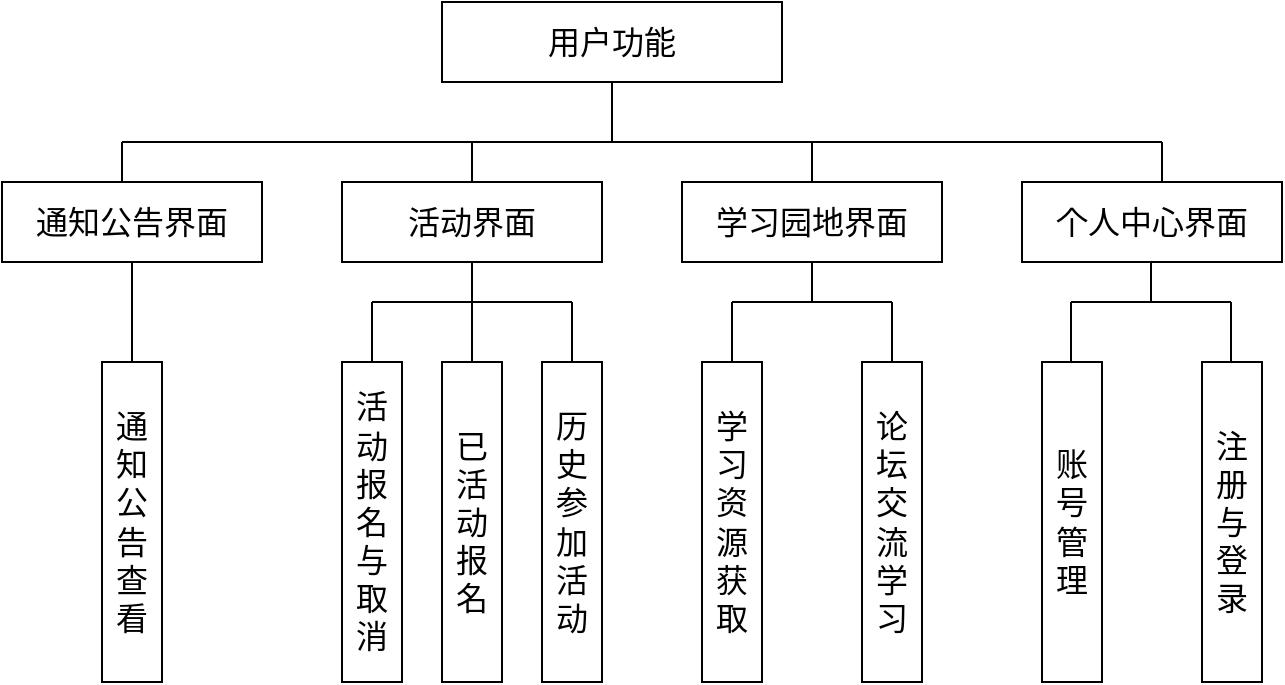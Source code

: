 <mxfile version="24.8.9">
  <diagram name="第 1 页" id="d7DMFSMqocsldpGwPhaN">
    <mxGraphModel dx="922" dy="538" grid="1" gridSize="10" guides="1" tooltips="1" connect="1" arrows="1" fold="1" page="1" pageScale="1" pageWidth="827" pageHeight="1169" math="0" shadow="0">
      <root>
        <mxCell id="0" />
        <mxCell id="1" parent="0" />
        <mxCell id="zjHawZvC_MvOJkUWjoQD-1" value="&lt;font style=&quot;font-size: 16px;&quot;&gt;用户功能&lt;br&gt;&lt;/font&gt;" style="rounded=0;whiteSpace=wrap;html=1;" parent="1" vertex="1">
          <mxGeometry x="220" y="30" width="170" height="40" as="geometry" />
        </mxCell>
        <mxCell id="zjHawZvC_MvOJkUWjoQD-2" value="&lt;font style=&quot;font-size: 16px;&quot;&gt;通知公告查看&lt;/font&gt;" style="rounded=0;whiteSpace=wrap;html=1;" parent="1" vertex="1">
          <mxGeometry x="50" y="210" width="30" height="160" as="geometry" />
        </mxCell>
        <mxCell id="zjHawZvC_MvOJkUWjoQD-3" value="&lt;font style=&quot;font-size: 16px;&quot;&gt;活动报名与取消&lt;/font&gt;" style="rounded=0;whiteSpace=wrap;html=1;" parent="1" vertex="1">
          <mxGeometry x="170" y="210" width="30" height="160" as="geometry" />
        </mxCell>
        <mxCell id="zjHawZvC_MvOJkUWjoQD-4" value="&lt;font style=&quot;font-size: 16px;&quot;&gt;学习资源获取&lt;/font&gt;" style="rounded=0;whiteSpace=wrap;html=1;" parent="1" vertex="1">
          <mxGeometry x="350" y="210" width="30" height="160" as="geometry" />
        </mxCell>
        <mxCell id="zjHawZvC_MvOJkUWjoQD-5" value="&lt;font style=&quot;font-size: 16px;&quot;&gt;账号管理&lt;/font&gt;" style="rounded=0;whiteSpace=wrap;html=1;" parent="1" vertex="1">
          <mxGeometry x="520" y="210" width="30" height="160" as="geometry" />
        </mxCell>
        <mxCell id="HqsENomz45qZTFrSsJ_j-1" value="&lt;font style=&quot;font-size: 16px;&quot;&gt;通知公告界面&lt;/font&gt;" style="rounded=0;whiteSpace=wrap;html=1;" parent="1" vertex="1">
          <mxGeometry y="120" width="130" height="40" as="geometry" />
        </mxCell>
        <mxCell id="HqsENomz45qZTFrSsJ_j-2" value="&lt;font style=&quot;font-size: 16px;&quot;&gt;活动界面&lt;br&gt;&lt;/font&gt;" style="rounded=0;whiteSpace=wrap;html=1;" parent="1" vertex="1">
          <mxGeometry x="170" y="120" width="130" height="40" as="geometry" />
        </mxCell>
        <mxCell id="HqsENomz45qZTFrSsJ_j-3" value="&lt;font style=&quot;font-size: 16px;&quot;&gt;学习园地界面&lt;/font&gt;" style="rounded=0;whiteSpace=wrap;html=1;" parent="1" vertex="1">
          <mxGeometry x="340" y="120" width="130" height="40" as="geometry" />
        </mxCell>
        <mxCell id="HqsENomz45qZTFrSsJ_j-4" value="&lt;font style=&quot;font-size: 16px;&quot;&gt;个人中心界面&lt;/font&gt;" style="rounded=0;whiteSpace=wrap;html=1;" parent="1" vertex="1">
          <mxGeometry x="510" y="120" width="130" height="40" as="geometry" />
        </mxCell>
        <mxCell id="HqsENomz45qZTFrSsJ_j-5" value="&lt;font style=&quot;font-size: 16px;&quot;&gt;已活动报名&lt;/font&gt;" style="rounded=0;whiteSpace=wrap;html=1;" parent="1" vertex="1">
          <mxGeometry x="220" y="210" width="30" height="160" as="geometry" />
        </mxCell>
        <mxCell id="HqsENomz45qZTFrSsJ_j-6" value="&lt;font style=&quot;font-size: 16px;&quot;&gt;历史参加活动&lt;/font&gt;" style="rounded=0;whiteSpace=wrap;html=1;" parent="1" vertex="1">
          <mxGeometry x="270" y="210" width="30" height="160" as="geometry" />
        </mxCell>
        <mxCell id="HqsENomz45qZTFrSsJ_j-7" value="&lt;font style=&quot;font-size: 16px;&quot;&gt;论坛交流学习&lt;/font&gt;" style="rounded=0;whiteSpace=wrap;html=1;" parent="1" vertex="1">
          <mxGeometry x="430" y="210" width="30" height="160" as="geometry" />
        </mxCell>
        <mxCell id="HqsENomz45qZTFrSsJ_j-8" value="" style="endArrow=none;html=1;rounded=0;entryX=0.5;entryY=1;entryDx=0;entryDy=0;" parent="1" target="zjHawZvC_MvOJkUWjoQD-1" edge="1">
          <mxGeometry width="50" height="50" relative="1" as="geometry">
            <mxPoint x="305" y="100" as="sourcePoint" />
            <mxPoint x="300" y="90" as="targetPoint" />
          </mxGeometry>
        </mxCell>
        <mxCell id="HqsENomz45qZTFrSsJ_j-9" value="" style="endArrow=none;html=1;rounded=0;" parent="1" edge="1">
          <mxGeometry width="50" height="50" relative="1" as="geometry">
            <mxPoint x="60" y="100" as="sourcePoint" />
            <mxPoint x="580" y="100" as="targetPoint" />
          </mxGeometry>
        </mxCell>
        <mxCell id="HqsENomz45qZTFrSsJ_j-10" value="" style="endArrow=none;html=1;rounded=0;" parent="1" edge="1">
          <mxGeometry width="50" height="50" relative="1" as="geometry">
            <mxPoint x="60" y="120" as="sourcePoint" />
            <mxPoint x="60" y="100" as="targetPoint" />
          </mxGeometry>
        </mxCell>
        <mxCell id="HqsENomz45qZTFrSsJ_j-11" value="" style="endArrow=none;html=1;rounded=0;" parent="1" edge="1">
          <mxGeometry width="50" height="50" relative="1" as="geometry">
            <mxPoint x="580" y="120" as="sourcePoint" />
            <mxPoint x="580" y="100" as="targetPoint" />
          </mxGeometry>
        </mxCell>
        <mxCell id="HqsENomz45qZTFrSsJ_j-12" value="" style="endArrow=none;html=1;rounded=0;exitX=0.5;exitY=0;exitDx=0;exitDy=0;" parent="1" source="HqsENomz45qZTFrSsJ_j-2" edge="1">
          <mxGeometry width="50" height="50" relative="1" as="geometry">
            <mxPoint x="160" y="130" as="sourcePoint" />
            <mxPoint x="235" y="100" as="targetPoint" />
          </mxGeometry>
        </mxCell>
        <mxCell id="HqsENomz45qZTFrSsJ_j-13" value="" style="endArrow=none;html=1;rounded=0;exitX=0.5;exitY=0;exitDx=0;exitDy=0;" parent="1" source="HqsENomz45qZTFrSsJ_j-3" edge="1">
          <mxGeometry width="50" height="50" relative="1" as="geometry">
            <mxPoint x="420" y="90" as="sourcePoint" />
            <mxPoint x="405" y="100" as="targetPoint" />
          </mxGeometry>
        </mxCell>
        <mxCell id="HqsENomz45qZTFrSsJ_j-14" value="" style="endArrow=none;html=1;rounded=0;exitX=0.5;exitY=0;exitDx=0;exitDy=0;entryX=0.5;entryY=1;entryDx=0;entryDy=0;" parent="1" source="zjHawZvC_MvOJkUWjoQD-2" target="HqsENomz45qZTFrSsJ_j-1" edge="1">
          <mxGeometry width="50" height="50" relative="1" as="geometry">
            <mxPoint x="20" y="210" as="sourcePoint" />
            <mxPoint x="70" y="160" as="targetPoint" />
          </mxGeometry>
        </mxCell>
        <mxCell id="HqsENomz45qZTFrSsJ_j-16" value="" style="endArrow=none;html=1;rounded=0;entryX=0.5;entryY=1;entryDx=0;entryDy=0;" parent="1" target="HqsENomz45qZTFrSsJ_j-3" edge="1">
          <mxGeometry width="50" height="50" relative="1" as="geometry">
            <mxPoint x="405" y="180" as="sourcePoint" />
            <mxPoint x="410" y="170" as="targetPoint" />
          </mxGeometry>
        </mxCell>
        <mxCell id="HqsENomz45qZTFrSsJ_j-17" value="" style="endArrow=none;html=1;rounded=0;entryX=0.5;entryY=0;entryDx=0;entryDy=0;" parent="1" target="HqsENomz45qZTFrSsJ_j-7" edge="1">
          <mxGeometry width="50" height="50" relative="1" as="geometry">
            <mxPoint x="445" y="180" as="sourcePoint" />
            <mxPoint x="380" y="180" as="targetPoint" />
          </mxGeometry>
        </mxCell>
        <mxCell id="HqsENomz45qZTFrSsJ_j-18" value="" style="endArrow=none;html=1;rounded=0;exitX=0.5;exitY=0;exitDx=0;exitDy=0;" parent="1" source="zjHawZvC_MvOJkUWjoQD-4" edge="1">
          <mxGeometry width="50" height="50" relative="1" as="geometry">
            <mxPoint x="370" y="240" as="sourcePoint" />
            <mxPoint x="365" y="180" as="targetPoint" />
          </mxGeometry>
        </mxCell>
        <mxCell id="HqsENomz45qZTFrSsJ_j-19" value="" style="endArrow=none;html=1;rounded=0;" parent="1" edge="1">
          <mxGeometry width="50" height="50" relative="1" as="geometry">
            <mxPoint x="365" y="180" as="sourcePoint" />
            <mxPoint x="445" y="180" as="targetPoint" />
          </mxGeometry>
        </mxCell>
        <mxCell id="HqsENomz45qZTFrSsJ_j-20" value="" style="endArrow=none;html=1;rounded=0;entryX=0.5;entryY=1;entryDx=0;entryDy=0;" parent="1" target="HqsENomz45qZTFrSsJ_j-2" edge="1">
          <mxGeometry width="50" height="50" relative="1" as="geometry">
            <mxPoint x="235" y="180" as="sourcePoint" />
            <mxPoint x="250" y="150" as="targetPoint" />
          </mxGeometry>
        </mxCell>
        <mxCell id="HqsENomz45qZTFrSsJ_j-21" value="" style="endArrow=none;html=1;rounded=0;exitX=0.5;exitY=0;exitDx=0;exitDy=0;" parent="1" source="zjHawZvC_MvOJkUWjoQD-3" edge="1">
          <mxGeometry width="50" height="50" relative="1" as="geometry">
            <mxPoint x="220" y="240" as="sourcePoint" />
            <mxPoint x="185" y="180" as="targetPoint" />
          </mxGeometry>
        </mxCell>
        <mxCell id="HqsENomz45qZTFrSsJ_j-22" value="" style="endArrow=none;html=1;rounded=0;exitX=0.5;exitY=0;exitDx=0;exitDy=0;" parent="1" source="HqsENomz45qZTFrSsJ_j-5" edge="1">
          <mxGeometry width="50" height="50" relative="1" as="geometry">
            <mxPoint x="270" y="200" as="sourcePoint" />
            <mxPoint x="235" y="180" as="targetPoint" />
          </mxGeometry>
        </mxCell>
        <mxCell id="HqsENomz45qZTFrSsJ_j-23" value="" style="endArrow=none;html=1;rounded=0;exitX=0.5;exitY=0;exitDx=0;exitDy=0;" parent="1" source="HqsENomz45qZTFrSsJ_j-6" edge="1">
          <mxGeometry width="50" height="50" relative="1" as="geometry">
            <mxPoint x="270" y="220" as="sourcePoint" />
            <mxPoint x="285" y="180" as="targetPoint" />
          </mxGeometry>
        </mxCell>
        <mxCell id="HqsENomz45qZTFrSsJ_j-24" value="" style="endArrow=none;html=1;rounded=0;" parent="1" edge="1">
          <mxGeometry width="50" height="50" relative="1" as="geometry">
            <mxPoint x="185" y="180" as="sourcePoint" />
            <mxPoint x="285" y="180" as="targetPoint" />
          </mxGeometry>
        </mxCell>
        <mxCell id="l8nMsKxkLnwuLhz61qc7-1" value="&lt;font style=&quot;font-size: 16px;&quot;&gt;注册与登录&lt;/font&gt;" style="rounded=0;whiteSpace=wrap;html=1;" vertex="1" parent="1">
          <mxGeometry x="600" y="210" width="30" height="160" as="geometry" />
        </mxCell>
        <mxCell id="l8nMsKxkLnwuLhz61qc7-2" value="" style="endArrow=none;html=1;rounded=0;entryX=0.5;entryY=1;entryDx=0;entryDy=0;" edge="1" parent="1">
          <mxGeometry width="50" height="50" relative="1" as="geometry">
            <mxPoint x="574.5" y="180" as="sourcePoint" />
            <mxPoint x="574.5" y="160" as="targetPoint" />
          </mxGeometry>
        </mxCell>
        <mxCell id="l8nMsKxkLnwuLhz61qc7-3" value="" style="endArrow=none;html=1;rounded=0;entryX=0.5;entryY=0;entryDx=0;entryDy=0;" edge="1" parent="1">
          <mxGeometry width="50" height="50" relative="1" as="geometry">
            <mxPoint x="614.5" y="180" as="sourcePoint" />
            <mxPoint x="614.5" y="210" as="targetPoint" />
          </mxGeometry>
        </mxCell>
        <mxCell id="l8nMsKxkLnwuLhz61qc7-4" value="" style="endArrow=none;html=1;rounded=0;exitX=0.5;exitY=0;exitDx=0;exitDy=0;" edge="1" parent="1">
          <mxGeometry width="50" height="50" relative="1" as="geometry">
            <mxPoint x="534.5" y="210" as="sourcePoint" />
            <mxPoint x="534.5" y="180" as="targetPoint" />
          </mxGeometry>
        </mxCell>
        <mxCell id="l8nMsKxkLnwuLhz61qc7-5" value="" style="endArrow=none;html=1;rounded=0;" edge="1" parent="1">
          <mxGeometry width="50" height="50" relative="1" as="geometry">
            <mxPoint x="534.5" y="180" as="sourcePoint" />
            <mxPoint x="614.5" y="180" as="targetPoint" />
          </mxGeometry>
        </mxCell>
      </root>
    </mxGraphModel>
  </diagram>
</mxfile>

